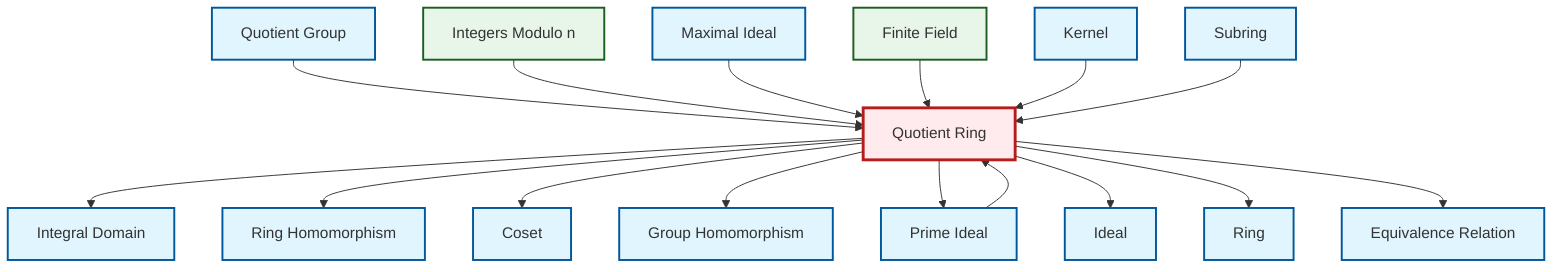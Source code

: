 graph TD
    classDef definition fill:#e1f5fe,stroke:#01579b,stroke-width:2px
    classDef theorem fill:#f3e5f5,stroke:#4a148c,stroke-width:2px
    classDef axiom fill:#fff3e0,stroke:#e65100,stroke-width:2px
    classDef example fill:#e8f5e9,stroke:#1b5e20,stroke-width:2px
    classDef current fill:#ffebee,stroke:#b71c1c,stroke-width:3px
    def-ring-homomorphism["Ring Homomorphism"]:::definition
    def-kernel["Kernel"]:::definition
    ex-finite-field["Finite Field"]:::example
    def-subring["Subring"]:::definition
    def-quotient-ring["Quotient Ring"]:::definition
    def-prime-ideal["Prime Ideal"]:::definition
    def-quotient-group["Quotient Group"]:::definition
    ex-quotient-integers-mod-n["Integers Modulo n"]:::example
    def-coset["Coset"]:::definition
    def-ring["Ring"]:::definition
    def-maximal-ideal["Maximal Ideal"]:::definition
    def-homomorphism["Group Homomorphism"]:::definition
    def-integral-domain["Integral Domain"]:::definition
    def-ideal["Ideal"]:::definition
    def-equivalence-relation["Equivalence Relation"]:::definition
    def-quotient-ring --> def-integral-domain
    def-quotient-group --> def-quotient-ring
    def-prime-ideal --> def-quotient-ring
    ex-quotient-integers-mod-n --> def-quotient-ring
    def-maximal-ideal --> def-quotient-ring
    ex-finite-field --> def-quotient-ring
    def-kernel --> def-quotient-ring
    def-subring --> def-quotient-ring
    def-quotient-ring --> def-ring-homomorphism
    def-quotient-ring --> def-coset
    def-quotient-ring --> def-homomorphism
    def-quotient-ring --> def-prime-ideal
    def-quotient-ring --> def-ideal
    def-quotient-ring --> def-ring
    def-quotient-ring --> def-equivalence-relation
    class def-quotient-ring current